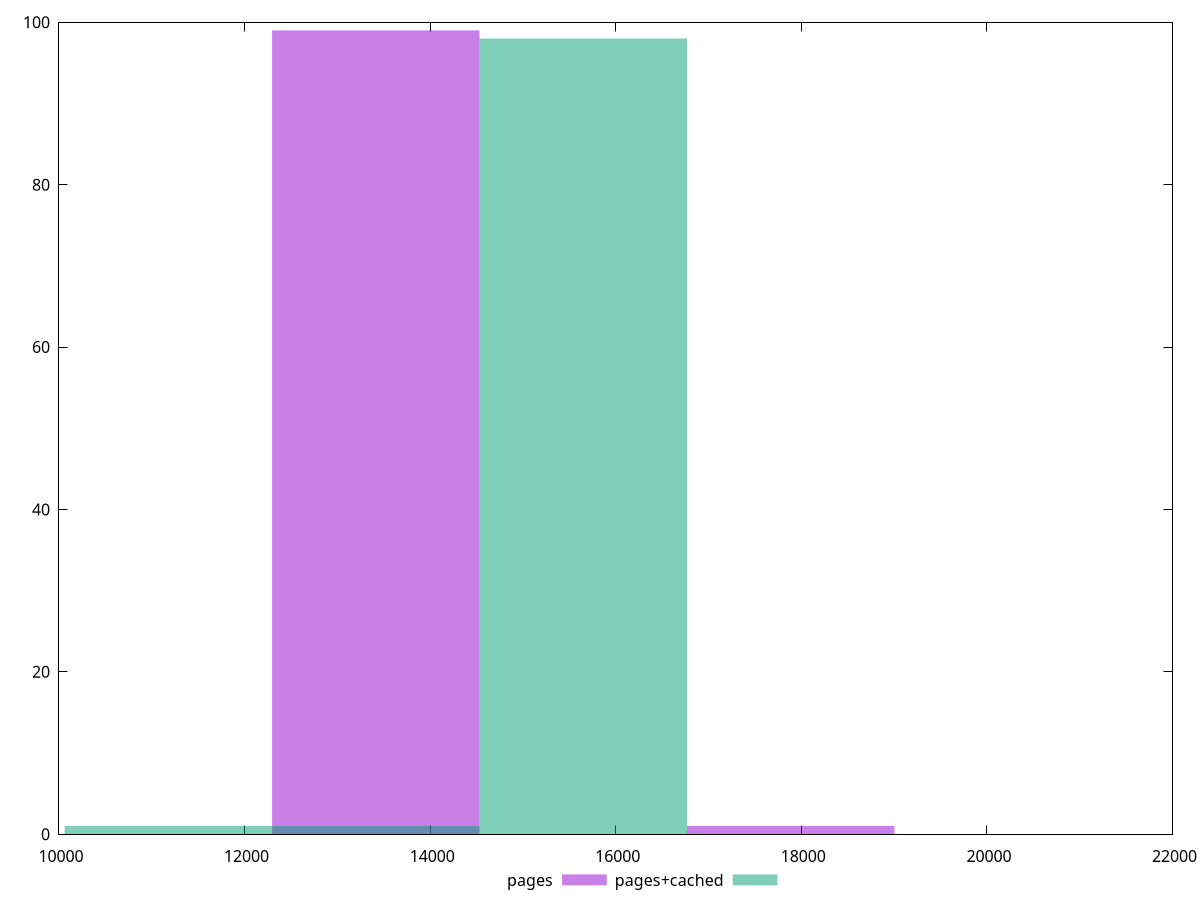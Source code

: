 reset
set terminal svg size 640, 500 enhanced background rgb 'white'
set output "report_00007_2020-12-11T15:55:29.892Z/largest-contentful-paint/comparison/histogram/1_vs_2.svg"

$pages <<EOF
13414.052031827949 99
17885.40270910393 1
EOF

$pagesCached <<EOF
13414.052031827949 1
11178.376693189957 1
15649.72737046594 98
EOF

set key outside below
set boxwidth 2235.6753386379914
set yrange [0:100]
set style fill transparent solid 0.5 noborder

plot \
  $pages title "pages" with boxes, \
  $pagesCached title "pages+cached" with boxes, \


reset